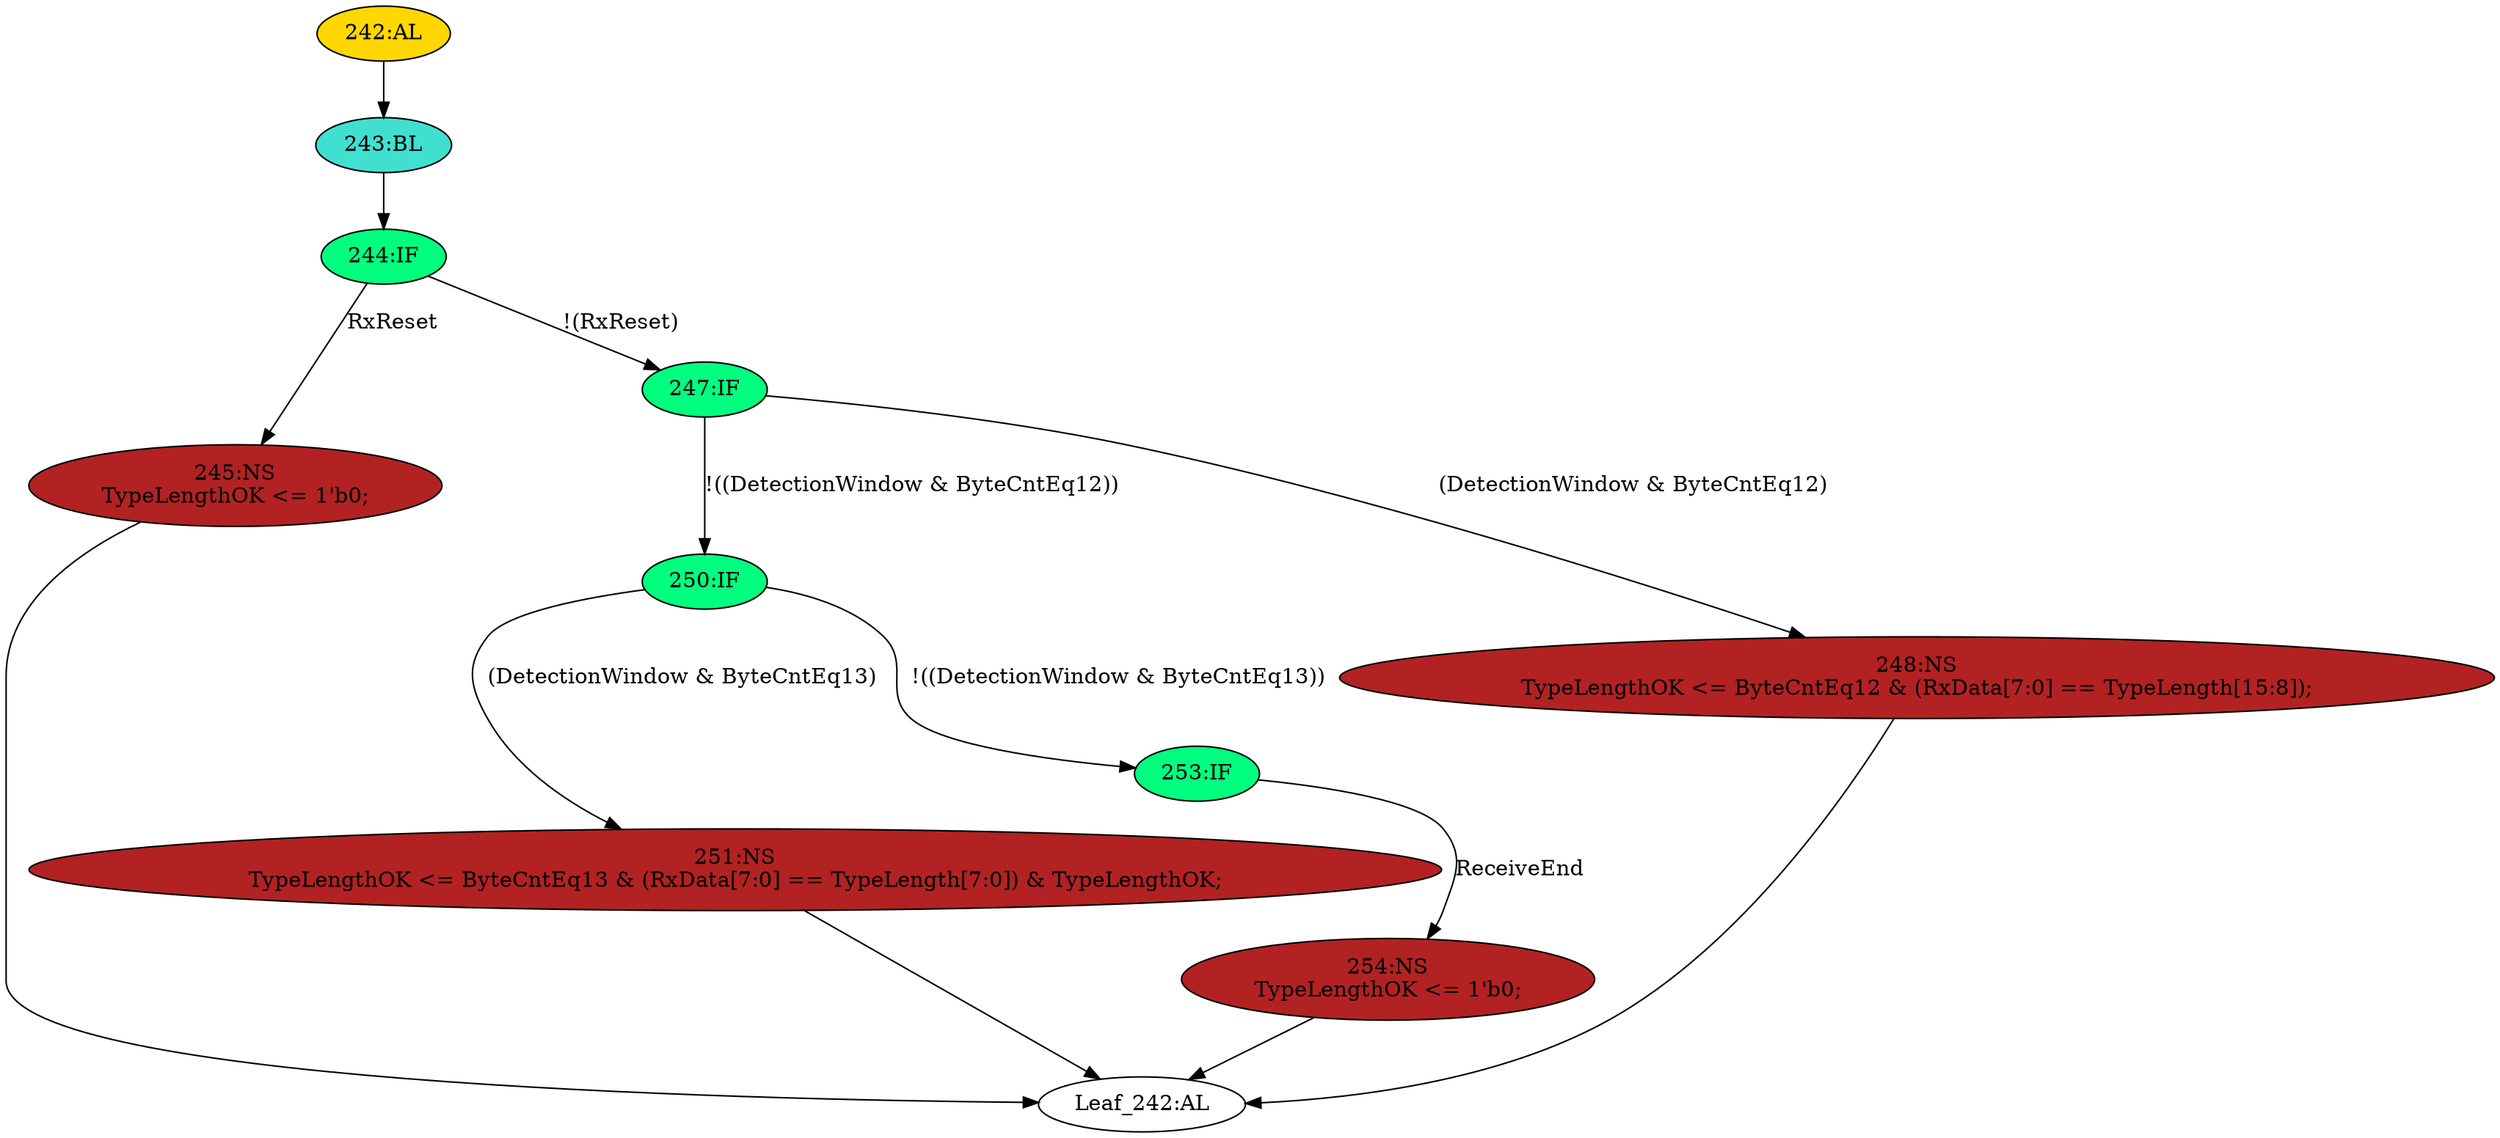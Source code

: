 strict digraph "" {
	node [label="\N"];
	"245:NS"	 [ast="<pyverilog.vparser.ast.NonblockingSubstitution object at 0x7f2ba5adb4d0>",
		fillcolor=firebrick,
		label="245:NS
TypeLengthOK <= 1'b0;",
		statements="[<pyverilog.vparser.ast.NonblockingSubstitution object at 0x7f2ba5adb4d0>]",
		style=filled,
		typ=NonblockingSubstitution];
	"Leaf_242:AL"	 [def_var="['TypeLengthOK']",
		label="Leaf_242:AL"];
	"245:NS" -> "Leaf_242:AL"	 [cond="[]",
		lineno=None];
	"244:IF"	 [ast="<pyverilog.vparser.ast.IfStatement object at 0x7f2ba5adbd90>",
		fillcolor=springgreen,
		label="244:IF",
		statements="[]",
		style=filled,
		typ=IfStatement];
	"244:IF" -> "245:NS"	 [cond="['RxReset']",
		label=RxReset,
		lineno=244];
	"247:IF"	 [ast="<pyverilog.vparser.ast.IfStatement object at 0x7f2ba5adbe10>",
		fillcolor=springgreen,
		label="247:IF",
		statements="[]",
		style=filled,
		typ=IfStatement];
	"244:IF" -> "247:IF"	 [cond="['RxReset']",
		label="!(RxReset)",
		lineno=244];
	"243:BL"	 [ast="<pyverilog.vparser.ast.Block object at 0x7f2ba5b02c10>",
		fillcolor=turquoise,
		label="243:BL",
		statements="[]",
		style=filled,
		typ=Block];
	"243:BL" -> "244:IF"	 [cond="[]",
		lineno=None];
	"250:IF"	 [ast="<pyverilog.vparser.ast.IfStatement object at 0x7f2ba5adbe50>",
		fillcolor=springgreen,
		label="250:IF",
		statements="[]",
		style=filled,
		typ=IfStatement];
	"251:NS"	 [ast="<pyverilog.vparser.ast.NonblockingSubstitution object at 0x7f2ba5b02110>",
		fillcolor=firebrick,
		label="251:NS
TypeLengthOK <= ByteCntEq13 & (RxData[7:0] == TypeLength[7:0]) & TypeLengthOK;",
		statements="[<pyverilog.vparser.ast.NonblockingSubstitution object at 0x7f2ba5b02110>]",
		style=filled,
		typ=NonblockingSubstitution];
	"250:IF" -> "251:NS"	 [cond="['DetectionWindow', 'ByteCntEq13']",
		label="(DetectionWindow & ByteCntEq13)",
		lineno=250];
	"253:IF"	 [ast="<pyverilog.vparser.ast.IfStatement object at 0x7f2ba5adbe90>",
		fillcolor=springgreen,
		label="253:IF",
		statements="[]",
		style=filled,
		typ=IfStatement];
	"250:IF" -> "253:IF"	 [cond="['DetectionWindow', 'ByteCntEq13']",
		label="!((DetectionWindow & ByteCntEq13))",
		lineno=250];
	"242:AL"	 [ast="<pyverilog.vparser.ast.Always object at 0x7f2ba5b02c50>",
		clk_sens=True,
		fillcolor=gold,
		label="242:AL",
		sens="['MRxClk', 'RxReset']",
		statements="[]",
		style=filled,
		typ=Always,
		use_var="['TypeLength', 'ReceiveEnd', 'RxReset', 'TypeLengthOK', 'RxData', 'ByteCntEq13', 'ByteCntEq12', 'DetectionWindow']"];
	"242:AL" -> "243:BL"	 [cond="[]",
		lineno=None];
	"254:NS"	 [ast="<pyverilog.vparser.ast.NonblockingSubstitution object at 0x7f2ba5adbf10>",
		fillcolor=firebrick,
		label="254:NS
TypeLengthOK <= 1'b0;",
		statements="[<pyverilog.vparser.ast.NonblockingSubstitution object at 0x7f2ba5adbf10>]",
		style=filled,
		typ=NonblockingSubstitution];
	"254:NS" -> "Leaf_242:AL"	 [cond="[]",
		lineno=None];
	"247:IF" -> "250:IF"	 [cond="['DetectionWindow', 'ByteCntEq12']",
		label="!((DetectionWindow & ByteCntEq12))",
		lineno=247];
	"248:NS"	 [ast="<pyverilog.vparser.ast.NonblockingSubstitution object at 0x7f2ba5b026d0>",
		fillcolor=firebrick,
		label="248:NS
TypeLengthOK <= ByteCntEq12 & (RxData[7:0] == TypeLength[15:8]);",
		statements="[<pyverilog.vparser.ast.NonblockingSubstitution object at 0x7f2ba5b026d0>]",
		style=filled,
		typ=NonblockingSubstitution];
	"247:IF" -> "248:NS"	 [cond="['DetectionWindow', 'ByteCntEq12']",
		label="(DetectionWindow & ByteCntEq12)",
		lineno=247];
	"248:NS" -> "Leaf_242:AL"	 [cond="[]",
		lineno=None];
	"251:NS" -> "Leaf_242:AL"	 [cond="[]",
		lineno=None];
	"253:IF" -> "254:NS"	 [cond="['ReceiveEnd']",
		label=ReceiveEnd,
		lineno=253];
}
